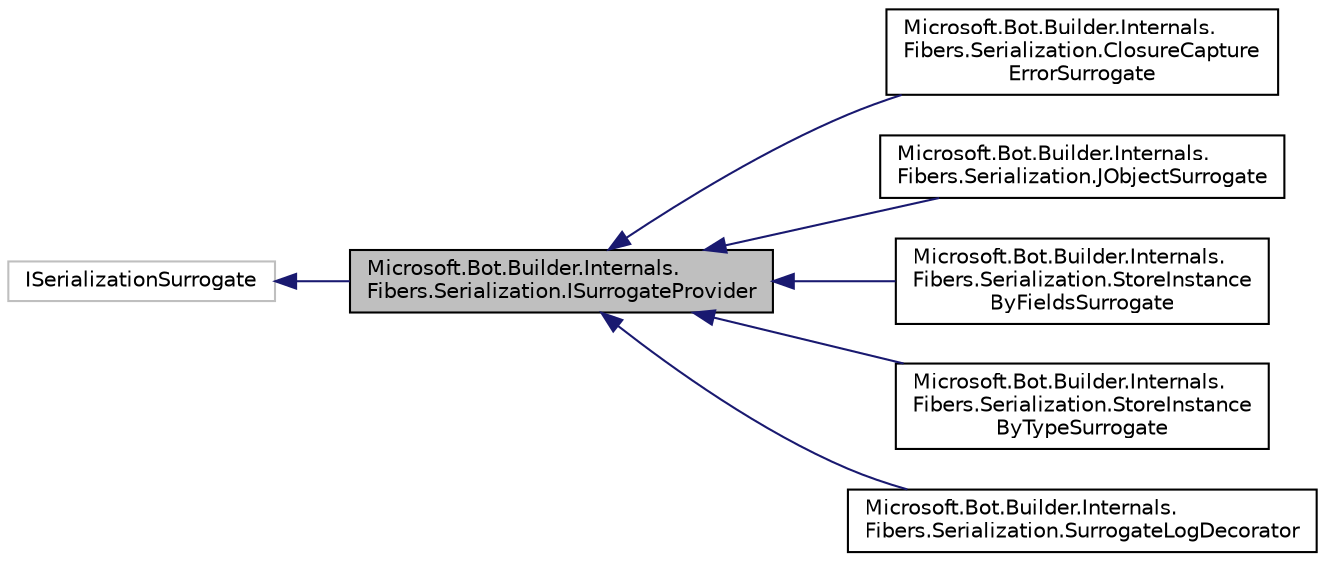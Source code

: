 digraph "Microsoft.Bot.Builder.Internals.Fibers.Serialization.ISurrogateProvider"
{
  edge [fontname="Helvetica",fontsize="10",labelfontname="Helvetica",labelfontsize="10"];
  node [fontname="Helvetica",fontsize="10",shape=record];
  rankdir="LR";
  Node1 [label="Microsoft.Bot.Builder.Internals.\lFibers.Serialization.ISurrogateProvider",height=0.2,width=0.4,color="black", fillcolor="grey75", style="filled", fontcolor="black"];
  Node2 -> Node1 [dir="back",color="midnightblue",fontsize="10",style="solid",fontname="Helvetica"];
  Node2 [label="ISerializationSurrogate",height=0.2,width=0.4,color="grey75", fillcolor="white", style="filled"];
  Node1 -> Node3 [dir="back",color="midnightblue",fontsize="10",style="solid",fontname="Helvetica"];
  Node3 [label="Microsoft.Bot.Builder.Internals.\lFibers.Serialization.ClosureCapture\lErrorSurrogate",height=0.2,width=0.4,color="black", fillcolor="white", style="filled",URL="$d9/d66/class_microsoft_1_1_bot_1_1_builder_1_1_internals_1_1_fibers_1_1_serialization_1_1_closure_capture_error_surrogate.html"];
  Node1 -> Node4 [dir="back",color="midnightblue",fontsize="10",style="solid",fontname="Helvetica"];
  Node4 [label="Microsoft.Bot.Builder.Internals.\lFibers.Serialization.JObjectSurrogate",height=0.2,width=0.4,color="black", fillcolor="white", style="filled",URL="$d8/da0/class_microsoft_1_1_bot_1_1_builder_1_1_internals_1_1_fibers_1_1_serialization_1_1_j_object_surrogate.html"];
  Node1 -> Node5 [dir="back",color="midnightblue",fontsize="10",style="solid",fontname="Helvetica"];
  Node5 [label="Microsoft.Bot.Builder.Internals.\lFibers.Serialization.StoreInstance\lByFieldsSurrogate",height=0.2,width=0.4,color="black", fillcolor="white", style="filled",URL="$d5/d5e/class_microsoft_1_1_bot_1_1_builder_1_1_internals_1_1_fibers_1_1_serialization_1_1_store_instance_by_fields_surrogate.html"];
  Node1 -> Node6 [dir="back",color="midnightblue",fontsize="10",style="solid",fontname="Helvetica"];
  Node6 [label="Microsoft.Bot.Builder.Internals.\lFibers.Serialization.StoreInstance\lByTypeSurrogate",height=0.2,width=0.4,color="black", fillcolor="white", style="filled",URL="$df/d58/class_microsoft_1_1_bot_1_1_builder_1_1_internals_1_1_fibers_1_1_serialization_1_1_store_instance_by_type_surrogate.html"];
  Node1 -> Node7 [dir="back",color="midnightblue",fontsize="10",style="solid",fontname="Helvetica"];
  Node7 [label="Microsoft.Bot.Builder.Internals.\lFibers.Serialization.SurrogateLogDecorator",height=0.2,width=0.4,color="black", fillcolor="white", style="filled",URL="$dd/d43/class_microsoft_1_1_bot_1_1_builder_1_1_internals_1_1_fibers_1_1_serialization_1_1_surrogate_log_decorator.html"];
}
